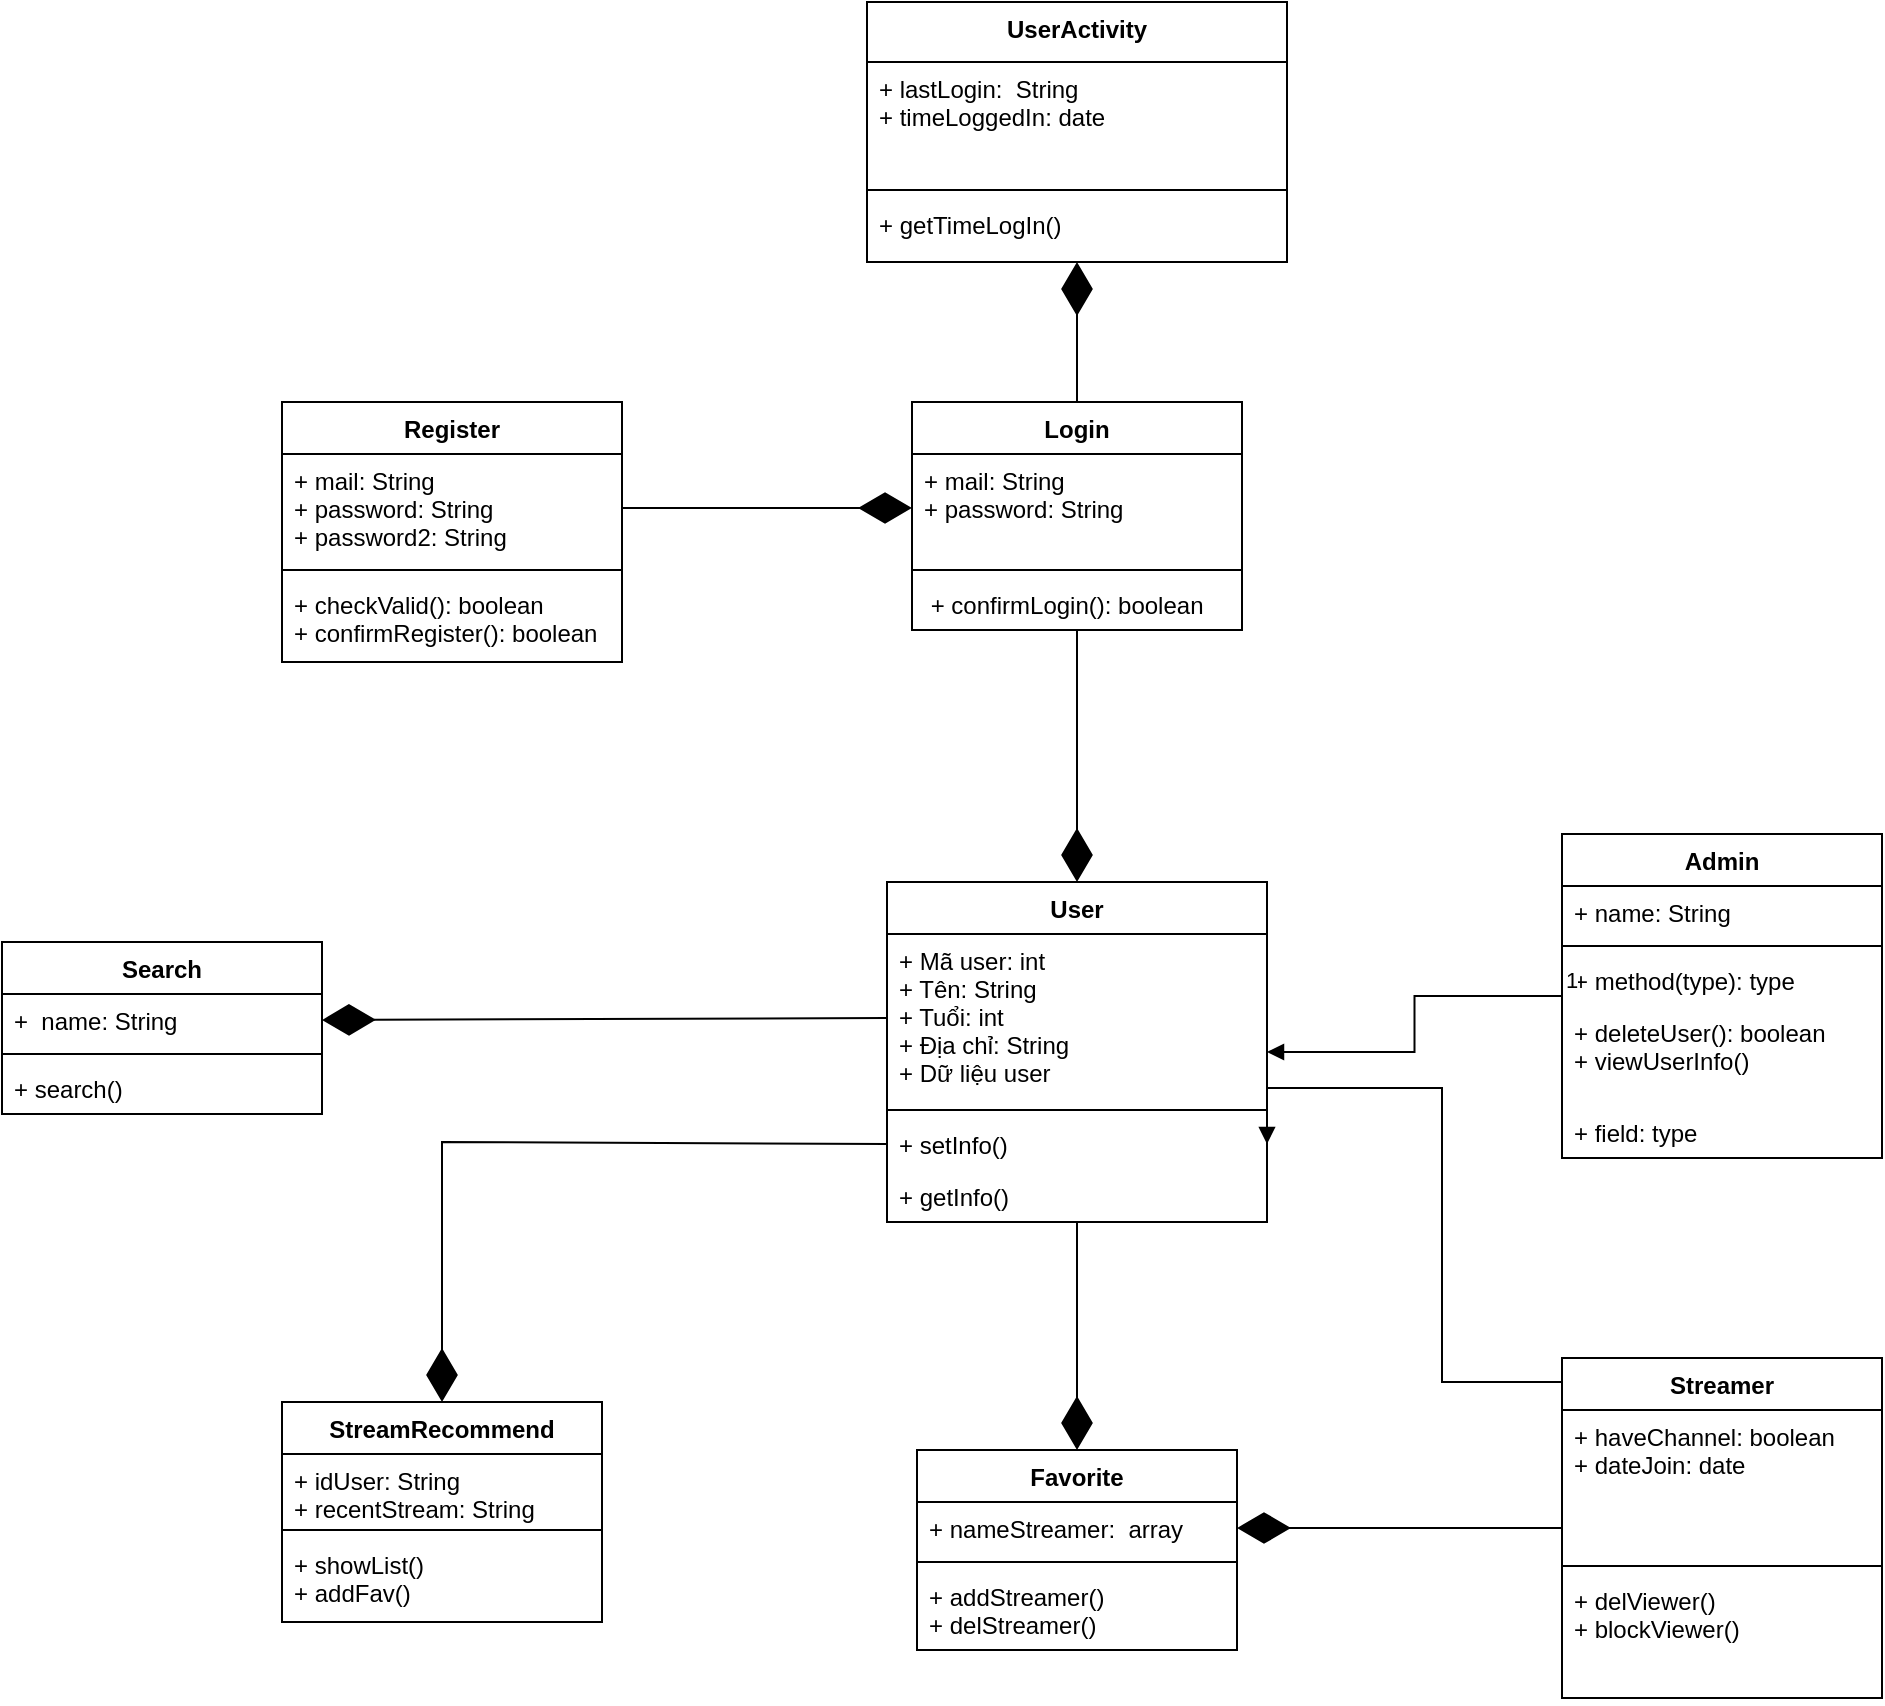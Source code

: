 <mxfile version="15.9.6" type="github">
  <diagram id="y62suZVVZg3qYujZOhGQ" name="Page-1">
    <mxGraphModel dx="1651" dy="779" grid="1" gridSize="10" guides="1" tooltips="1" connect="1" arrows="1" fold="1" page="1" pageScale="1" pageWidth="827" pageHeight="1169" math="0" shadow="0">
      <root>
        <mxCell id="0" />
        <mxCell id="1" parent="0" />
        <mxCell id="t6TdR9_frLN8_C7O2M3x-8" value="User" style="swimlane;fontStyle=1;align=center;verticalAlign=top;childLayout=stackLayout;horizontal=1;startSize=26;horizontalStack=0;resizeParent=1;resizeParentMax=0;resizeLast=0;collapsible=1;marginBottom=0;" parent="1" vertex="1">
          <mxGeometry x="572.5" y="570" width="190" height="170" as="geometry" />
        </mxCell>
        <mxCell id="t6TdR9_frLN8_C7O2M3x-9" value="+ Mã user: int&#xa;+ Tên: String&#xa;+ Tuổi: int&#xa;+ Địa chỉ: String&#xa;+ Dữ liệu user&#xa;" style="text;strokeColor=none;fillColor=none;align=left;verticalAlign=top;spacingLeft=4;spacingRight=4;overflow=hidden;rotatable=0;points=[[0,0.5],[1,0.5]];portConstraint=eastwest;" parent="t6TdR9_frLN8_C7O2M3x-8" vertex="1">
          <mxGeometry y="26" width="190" height="84" as="geometry" />
        </mxCell>
        <mxCell id="t6TdR9_frLN8_C7O2M3x-10" value="" style="line;strokeWidth=1;fillColor=none;align=left;verticalAlign=middle;spacingTop=-1;spacingLeft=3;spacingRight=3;rotatable=0;labelPosition=right;points=[];portConstraint=eastwest;" parent="t6TdR9_frLN8_C7O2M3x-8" vertex="1">
          <mxGeometry y="110" width="190" height="8" as="geometry" />
        </mxCell>
        <mxCell id="t6TdR9_frLN8_C7O2M3x-11" value="+ setInfo()" style="text;strokeColor=none;fillColor=none;align=left;verticalAlign=top;spacingLeft=4;spacingRight=4;overflow=hidden;rotatable=0;points=[[0,0.5],[1,0.5]];portConstraint=eastwest;" parent="t6TdR9_frLN8_C7O2M3x-8" vertex="1">
          <mxGeometry y="118" width="190" height="26" as="geometry" />
        </mxCell>
        <mxCell id="t6TdR9_frLN8_C7O2M3x-12" value="+ getInfo()" style="text;strokeColor=none;fillColor=none;align=left;verticalAlign=top;spacingLeft=4;spacingRight=4;overflow=hidden;rotatable=0;points=[[0,0.5],[1,0.5]];portConstraint=eastwest;" parent="t6TdR9_frLN8_C7O2M3x-8" vertex="1">
          <mxGeometry y="144" width="190" height="26" as="geometry" />
        </mxCell>
        <mxCell id="t6TdR9_frLN8_C7O2M3x-15" value="Login" style="swimlane;fontStyle=1;align=center;verticalAlign=top;childLayout=stackLayout;horizontal=1;startSize=26;horizontalStack=0;resizeParent=1;resizeParentMax=0;resizeLast=0;collapsible=1;marginBottom=0;" parent="1" vertex="1">
          <mxGeometry x="585" y="330" width="165" height="114" as="geometry" />
        </mxCell>
        <mxCell id="t6TdR9_frLN8_C7O2M3x-16" value="+ mail: String&#xa;+ password: String" style="text;strokeColor=none;fillColor=none;align=left;verticalAlign=top;spacingLeft=4;spacingRight=4;overflow=hidden;rotatable=0;points=[[0,0.5],[1,0.5]];portConstraint=eastwest;" parent="t6TdR9_frLN8_C7O2M3x-15" vertex="1">
          <mxGeometry y="26" width="165" height="54" as="geometry" />
        </mxCell>
        <mxCell id="t6TdR9_frLN8_C7O2M3x-17" value="" style="line;strokeWidth=1;fillColor=none;align=left;verticalAlign=middle;spacingTop=-1;spacingLeft=3;spacingRight=3;rotatable=0;labelPosition=right;points=[];portConstraint=eastwest;" parent="t6TdR9_frLN8_C7O2M3x-15" vertex="1">
          <mxGeometry y="80" width="165" height="8" as="geometry" />
        </mxCell>
        <mxCell id="t6TdR9_frLN8_C7O2M3x-18" value=" + confirmLogin(): boolean" style="text;strokeColor=none;fillColor=none;align=left;verticalAlign=top;spacingLeft=4;spacingRight=4;overflow=hidden;rotatable=0;points=[[0,0.5],[1,0.5]];portConstraint=eastwest;" parent="t6TdR9_frLN8_C7O2M3x-15" vertex="1">
          <mxGeometry y="88" width="165" height="26" as="geometry" />
        </mxCell>
        <mxCell id="t6TdR9_frLN8_C7O2M3x-19" value="Register" style="swimlane;fontStyle=1;align=center;verticalAlign=top;childLayout=stackLayout;horizontal=1;startSize=26;horizontalStack=0;resizeParent=1;resizeParentMax=0;resizeLast=0;collapsible=1;marginBottom=0;" parent="1" vertex="1">
          <mxGeometry x="270" y="330" width="170" height="130" as="geometry" />
        </mxCell>
        <mxCell id="t6TdR9_frLN8_C7O2M3x-20" value="+ mail: String&#xa;+ password: String&#xa;+ password2: String" style="text;strokeColor=none;fillColor=none;align=left;verticalAlign=top;spacingLeft=4;spacingRight=4;overflow=hidden;rotatable=0;points=[[0,0.5],[1,0.5]];portConstraint=eastwest;" parent="t6TdR9_frLN8_C7O2M3x-19" vertex="1">
          <mxGeometry y="26" width="170" height="54" as="geometry" />
        </mxCell>
        <mxCell id="t6TdR9_frLN8_C7O2M3x-21" value="" style="line;strokeWidth=1;fillColor=none;align=left;verticalAlign=middle;spacingTop=-1;spacingLeft=3;spacingRight=3;rotatable=0;labelPosition=right;points=[];portConstraint=eastwest;" parent="t6TdR9_frLN8_C7O2M3x-19" vertex="1">
          <mxGeometry y="80" width="170" height="8" as="geometry" />
        </mxCell>
        <mxCell id="t6TdR9_frLN8_C7O2M3x-22" value="+ checkValid(): boolean&#xa;+ confirmRegister(): boolean" style="text;strokeColor=none;fillColor=none;align=left;verticalAlign=top;spacingLeft=4;spacingRight=4;overflow=hidden;rotatable=0;points=[[0,0.5],[1,0.5]];portConstraint=eastwest;" parent="t6TdR9_frLN8_C7O2M3x-19" vertex="1">
          <mxGeometry y="88" width="170" height="42" as="geometry" />
        </mxCell>
        <mxCell id="t6TdR9_frLN8_C7O2M3x-28" value="UserActivity" style="swimlane;fontStyle=1;align=center;verticalAlign=top;childLayout=stackLayout;horizontal=1;startSize=30;horizontalStack=0;resizeParent=1;resizeParentMax=0;resizeLast=0;collapsible=1;marginBottom=0;" parent="1" vertex="1">
          <mxGeometry x="562.5" y="130" width="210" height="130" as="geometry" />
        </mxCell>
        <mxCell id="t6TdR9_frLN8_C7O2M3x-29" value="+ lastLogin:  String&#xa;+ timeLoggedIn: date" style="text;strokeColor=none;fillColor=none;align=left;verticalAlign=top;spacingLeft=4;spacingRight=4;overflow=hidden;rotatable=0;points=[[0,0.5],[1,0.5]];portConstraint=eastwest;" parent="t6TdR9_frLN8_C7O2M3x-28" vertex="1">
          <mxGeometry y="30" width="210" height="60" as="geometry" />
        </mxCell>
        <mxCell id="t6TdR9_frLN8_C7O2M3x-30" value="" style="line;strokeWidth=1;fillColor=none;align=left;verticalAlign=middle;spacingTop=-1;spacingLeft=3;spacingRight=3;rotatable=0;labelPosition=right;points=[];portConstraint=eastwest;" parent="t6TdR9_frLN8_C7O2M3x-28" vertex="1">
          <mxGeometry y="90" width="210" height="8" as="geometry" />
        </mxCell>
        <mxCell id="t6TdR9_frLN8_C7O2M3x-31" value="+ getTimeLogIn()" style="text;strokeColor=none;fillColor=none;align=left;verticalAlign=top;spacingLeft=4;spacingRight=4;overflow=hidden;rotatable=0;points=[[0,0.5],[1,0.5]];portConstraint=eastwest;" parent="t6TdR9_frLN8_C7O2M3x-28" vertex="1">
          <mxGeometry y="98" width="210" height="32" as="geometry" />
        </mxCell>
        <mxCell id="t6TdR9_frLN8_C7O2M3x-32" value="Admin" style="swimlane;fontStyle=1;align=center;verticalAlign=top;childLayout=stackLayout;horizontal=1;startSize=26;horizontalStack=0;resizeParent=1;resizeParentMax=0;resizeLast=0;collapsible=1;marginBottom=0;" parent="1" vertex="1">
          <mxGeometry x="910" y="546" width="160" height="162" as="geometry" />
        </mxCell>
        <mxCell id="t6TdR9_frLN8_C7O2M3x-33" value="+ name: String" style="text;strokeColor=none;fillColor=none;align=left;verticalAlign=top;spacingLeft=4;spacingRight=4;overflow=hidden;rotatable=0;points=[[0,0.5],[1,0.5]];portConstraint=eastwest;" parent="t6TdR9_frLN8_C7O2M3x-32" vertex="1">
          <mxGeometry y="26" width="160" height="26" as="geometry" />
        </mxCell>
        <mxCell id="t6TdR9_frLN8_C7O2M3x-34" value="" style="line;strokeWidth=1;fillColor=none;align=left;verticalAlign=middle;spacingTop=-1;spacingLeft=3;spacingRight=3;rotatable=0;labelPosition=right;points=[];portConstraint=eastwest;" parent="t6TdR9_frLN8_C7O2M3x-32" vertex="1">
          <mxGeometry y="52" width="160" height="8" as="geometry" />
        </mxCell>
        <mxCell id="acrNoJfUAOrdeSP8teba-8" value="+ method(type): type" style="text;strokeColor=none;fillColor=none;align=left;verticalAlign=top;spacingLeft=4;spacingRight=4;overflow=hidden;rotatable=0;points=[[0,0.5],[1,0.5]];portConstraint=eastwest;fontFamily=Helvetica;fontSize=12;fontColor=default;startSize=26;" parent="t6TdR9_frLN8_C7O2M3x-32" vertex="1">
          <mxGeometry y="60" width="160" height="26" as="geometry" />
        </mxCell>
        <mxCell id="t6TdR9_frLN8_C7O2M3x-35" value="+ deleteUser(): boolean&#xa;+ viewUserInfo()" style="text;strokeColor=none;fillColor=none;align=left;verticalAlign=top;spacingLeft=4;spacingRight=4;overflow=hidden;rotatable=0;points=[[0,0.5],[1,0.5]];portConstraint=eastwest;" parent="t6TdR9_frLN8_C7O2M3x-32" vertex="1">
          <mxGeometry y="86" width="160" height="50" as="geometry" />
        </mxCell>
        <mxCell id="acrNoJfUAOrdeSP8teba-6" value="+ field: type" style="text;strokeColor=none;fillColor=none;align=left;verticalAlign=top;spacingLeft=4;spacingRight=4;overflow=hidden;rotatable=0;points=[[0,0.5],[1,0.5]];portConstraint=eastwest;fontFamily=Helvetica;fontSize=12;fontColor=default;startSize=26;" parent="t6TdR9_frLN8_C7O2M3x-32" vertex="1">
          <mxGeometry y="136" width="160" height="26" as="geometry" />
        </mxCell>
        <mxCell id="t6TdR9_frLN8_C7O2M3x-42" value="Streamer" style="swimlane;fontStyle=1;align=center;verticalAlign=top;childLayout=stackLayout;horizontal=1;startSize=26;horizontalStack=0;resizeParent=1;resizeParentMax=0;resizeLast=0;collapsible=1;marginBottom=0;fontFamily=Helvetica;fontSize=12;fontColor=default;strokeColor=default;fillColor=default;" parent="1" vertex="1">
          <mxGeometry x="910" y="808" width="160" height="170" as="geometry" />
        </mxCell>
        <mxCell id="t6TdR9_frLN8_C7O2M3x-43" value="+ haveChannel: boolean&#xa;+ dateJoin: date" style="text;strokeColor=none;fillColor=none;align=left;verticalAlign=top;spacingLeft=4;spacingRight=4;overflow=hidden;rotatable=0;points=[[0,0.5],[1,0.5]];portConstraint=eastwest;fontFamily=Helvetica;fontSize=12;fontColor=default;startSize=26;" parent="t6TdR9_frLN8_C7O2M3x-42" vertex="1">
          <mxGeometry y="26" width="160" height="74" as="geometry" />
        </mxCell>
        <mxCell id="t6TdR9_frLN8_C7O2M3x-44" value="" style="line;strokeWidth=1;fillColor=none;align=left;verticalAlign=middle;spacingTop=-1;spacingLeft=3;spacingRight=3;rotatable=0;labelPosition=right;points=[];portConstraint=eastwest;fontFamily=Helvetica;fontSize=12;fontColor=default;startSize=26;" parent="t6TdR9_frLN8_C7O2M3x-42" vertex="1">
          <mxGeometry y="100" width="160" height="8" as="geometry" />
        </mxCell>
        <mxCell id="t6TdR9_frLN8_C7O2M3x-45" value="+ delViewer()&#xa;+ blockViewer()&#xa;" style="text;strokeColor=none;fillColor=none;align=left;verticalAlign=top;spacingLeft=4;spacingRight=4;overflow=hidden;rotatable=0;points=[[0,0.5],[1,0.5]];portConstraint=eastwest;fontFamily=Helvetica;fontSize=12;fontColor=default;startSize=26;" parent="t6TdR9_frLN8_C7O2M3x-42" vertex="1">
          <mxGeometry y="108" width="160" height="62" as="geometry" />
        </mxCell>
        <mxCell id="acrNoJfUAOrdeSP8teba-1" value="Search" style="swimlane;fontStyle=1;align=center;verticalAlign=top;childLayout=stackLayout;horizontal=1;startSize=26;horizontalStack=0;resizeParent=1;resizeParentMax=0;resizeLast=0;collapsible=1;marginBottom=0;fontFamily=Helvetica;fontSize=12;fontColor=default;strokeColor=default;fillColor=default;" parent="1" vertex="1">
          <mxGeometry x="130" y="600" width="160" height="86" as="geometry" />
        </mxCell>
        <mxCell id="acrNoJfUAOrdeSP8teba-2" value="+  name: String" style="text;strokeColor=none;fillColor=none;align=left;verticalAlign=top;spacingLeft=4;spacingRight=4;overflow=hidden;rotatable=0;points=[[0,0.5],[1,0.5]];portConstraint=eastwest;fontFamily=Helvetica;fontSize=12;fontColor=default;startSize=26;" parent="acrNoJfUAOrdeSP8teba-1" vertex="1">
          <mxGeometry y="26" width="160" height="26" as="geometry" />
        </mxCell>
        <mxCell id="acrNoJfUAOrdeSP8teba-3" value="" style="line;strokeWidth=1;fillColor=none;align=left;verticalAlign=middle;spacingTop=-1;spacingLeft=3;spacingRight=3;rotatable=0;labelPosition=right;points=[];portConstraint=eastwest;fontFamily=Helvetica;fontSize=12;fontColor=default;startSize=26;" parent="acrNoJfUAOrdeSP8teba-1" vertex="1">
          <mxGeometry y="52" width="160" height="8" as="geometry" />
        </mxCell>
        <mxCell id="acrNoJfUAOrdeSP8teba-4" value="+ search()" style="text;strokeColor=none;fillColor=none;align=left;verticalAlign=top;spacingLeft=4;spacingRight=4;overflow=hidden;rotatable=0;points=[[0,0.5],[1,0.5]];portConstraint=eastwest;fontFamily=Helvetica;fontSize=12;fontColor=default;startSize=26;" parent="acrNoJfUAOrdeSP8teba-1" vertex="1">
          <mxGeometry y="60" width="160" height="26" as="geometry" />
        </mxCell>
        <mxCell id="acrNoJfUAOrdeSP8teba-9" value="StreamRecommend" style="swimlane;fontStyle=1;align=center;verticalAlign=top;childLayout=stackLayout;horizontal=1;startSize=26;horizontalStack=0;resizeParent=1;resizeParentMax=0;resizeLast=0;collapsible=1;marginBottom=0;fontFamily=Helvetica;fontSize=12;fontColor=default;strokeColor=default;fillColor=default;" parent="1" vertex="1">
          <mxGeometry x="270" y="830" width="160" height="110" as="geometry" />
        </mxCell>
        <mxCell id="acrNoJfUAOrdeSP8teba-10" value="+ idUser: String&#xa;+ recentStream: String" style="text;strokeColor=none;fillColor=none;align=left;verticalAlign=top;spacingLeft=4;spacingRight=4;overflow=hidden;rotatable=0;points=[[0,0.5],[1,0.5]];portConstraint=eastwest;fontFamily=Helvetica;fontSize=12;fontColor=default;startSize=26;" parent="acrNoJfUAOrdeSP8teba-9" vertex="1">
          <mxGeometry y="26" width="160" height="34" as="geometry" />
        </mxCell>
        <mxCell id="acrNoJfUAOrdeSP8teba-11" value="" style="line;strokeWidth=1;fillColor=none;align=left;verticalAlign=middle;spacingTop=-1;spacingLeft=3;spacingRight=3;rotatable=0;labelPosition=right;points=[];portConstraint=eastwest;fontFamily=Helvetica;fontSize=12;fontColor=default;startSize=26;" parent="acrNoJfUAOrdeSP8teba-9" vertex="1">
          <mxGeometry y="60" width="160" height="8" as="geometry" />
        </mxCell>
        <mxCell id="acrNoJfUAOrdeSP8teba-12" value="+ showList()&#xa;+ addFav()" style="text;strokeColor=none;fillColor=none;align=left;verticalAlign=top;spacingLeft=4;spacingRight=4;overflow=hidden;rotatable=0;points=[[0,0.5],[1,0.5]];portConstraint=eastwest;fontFamily=Helvetica;fontSize=12;fontColor=default;startSize=26;" parent="acrNoJfUAOrdeSP8teba-9" vertex="1">
          <mxGeometry y="68" width="160" height="42" as="geometry" />
        </mxCell>
        <mxCell id="acrNoJfUAOrdeSP8teba-13" value="Favorite" style="swimlane;fontStyle=1;align=center;verticalAlign=top;childLayout=stackLayout;horizontal=1;startSize=26;horizontalStack=0;resizeParent=1;resizeParentMax=0;resizeLast=0;collapsible=1;marginBottom=0;fontFamily=Helvetica;fontSize=12;fontColor=default;strokeColor=default;fillColor=default;" parent="1" vertex="1">
          <mxGeometry x="587.5" y="854" width="160" height="100" as="geometry" />
        </mxCell>
        <mxCell id="acrNoJfUAOrdeSP8teba-14" value="+ nameStreamer:  array" style="text;strokeColor=none;fillColor=none;align=left;verticalAlign=top;spacingLeft=4;spacingRight=4;overflow=hidden;rotatable=0;points=[[0,0.5],[1,0.5]];portConstraint=eastwest;fontFamily=Helvetica;fontSize=12;fontColor=default;startSize=26;" parent="acrNoJfUAOrdeSP8teba-13" vertex="1">
          <mxGeometry y="26" width="160" height="26" as="geometry" />
        </mxCell>
        <mxCell id="acrNoJfUAOrdeSP8teba-15" value="" style="line;strokeWidth=1;fillColor=none;align=left;verticalAlign=middle;spacingTop=-1;spacingLeft=3;spacingRight=3;rotatable=0;labelPosition=right;points=[];portConstraint=eastwest;fontFamily=Helvetica;fontSize=12;fontColor=default;startSize=26;" parent="acrNoJfUAOrdeSP8teba-13" vertex="1">
          <mxGeometry y="52" width="160" height="8" as="geometry" />
        </mxCell>
        <mxCell id="acrNoJfUAOrdeSP8teba-16" value="+ addStreamer()&#xa;+ delStreamer()" style="text;strokeColor=none;fillColor=none;align=left;verticalAlign=top;spacingLeft=4;spacingRight=4;overflow=hidden;rotatable=0;points=[[0,0.5],[1,0.5]];portConstraint=eastwest;fontFamily=Helvetica;fontSize=12;fontColor=default;startSize=26;" parent="acrNoJfUAOrdeSP8teba-13" vertex="1">
          <mxGeometry y="60" width="160" height="40" as="geometry" />
        </mxCell>
        <mxCell id="s0g4QlReqzgfa-PN_wvU-3" value="" style="endArrow=diamondThin;endFill=1;endSize=24;html=1;rounded=0;entryX=0;entryY=0.5;entryDx=0;entryDy=0;exitX=1;exitY=0.5;exitDx=0;exitDy=0;" edge="1" parent="1" source="t6TdR9_frLN8_C7O2M3x-20" target="t6TdR9_frLN8_C7O2M3x-16">
          <mxGeometry width="160" relative="1" as="geometry">
            <mxPoint x="320" y="585" as="sourcePoint" />
            <mxPoint x="480" y="585" as="targetPoint" />
          </mxGeometry>
        </mxCell>
        <mxCell id="s0g4QlReqzgfa-PN_wvU-4" value="" style="endArrow=diamondThin;endFill=1;endSize=24;html=1;rounded=0;entryX=1;entryY=0.5;entryDx=0;entryDy=0;" edge="1" parent="1" source="t6TdR9_frLN8_C7O2M3x-42" target="acrNoJfUAOrdeSP8teba-14">
          <mxGeometry width="160" relative="1" as="geometry">
            <mxPoint x="90" y="720" as="sourcePoint" />
            <mxPoint x="250" y="720" as="targetPoint" />
          </mxGeometry>
        </mxCell>
        <mxCell id="s0g4QlReqzgfa-PN_wvU-5" value="" style="endArrow=diamondThin;endFill=1;endSize=24;html=1;rounded=0;exitX=0;exitY=0.5;exitDx=0;exitDy=0;entryX=0.5;entryY=0;entryDx=0;entryDy=0;" edge="1" parent="1" source="t6TdR9_frLN8_C7O2M3x-11" target="acrNoJfUAOrdeSP8teba-9">
          <mxGeometry width="160" relative="1" as="geometry">
            <mxPoint x="160" y="560.0" as="sourcePoint" />
            <mxPoint x="780" y="420" as="targetPoint" />
            <Array as="points">
              <mxPoint x="350" y="700" />
            </Array>
          </mxGeometry>
        </mxCell>
        <mxCell id="s0g4QlReqzgfa-PN_wvU-6" value="" style="endArrow=diamondThin;endFill=1;endSize=24;html=1;rounded=0;entryX=0.5;entryY=0;entryDx=0;entryDy=0;" edge="1" parent="1" source="t6TdR9_frLN8_C7O2M3x-18" target="t6TdR9_frLN8_C7O2M3x-8">
          <mxGeometry width="160" relative="1" as="geometry">
            <mxPoint x="160" y="560.0" as="sourcePoint" />
            <mxPoint x="320" y="560.0" as="targetPoint" />
          </mxGeometry>
        </mxCell>
        <mxCell id="s0g4QlReqzgfa-PN_wvU-7" value="" style="endArrow=diamondThin;endFill=1;endSize=24;html=1;rounded=0;exitX=0.5;exitY=0;exitDx=0;exitDy=0;" edge="1" parent="1" source="t6TdR9_frLN8_C7O2M3x-15" target="t6TdR9_frLN8_C7O2M3x-31">
          <mxGeometry width="160" relative="1" as="geometry">
            <mxPoint x="160" y="560.0" as="sourcePoint" />
            <mxPoint x="320" y="560.0" as="targetPoint" />
          </mxGeometry>
        </mxCell>
        <mxCell id="s0g4QlReqzgfa-PN_wvU-8" value="" style="endArrow=diamondThin;endFill=1;endSize=24;html=1;rounded=0;entryX=1;entryY=0.5;entryDx=0;entryDy=0;exitX=0;exitY=0.5;exitDx=0;exitDy=0;" edge="1" parent="1" source="t6TdR9_frLN8_C7O2M3x-9" target="acrNoJfUAOrdeSP8teba-2">
          <mxGeometry width="160" relative="1" as="geometry">
            <mxPoint x="160" y="560.0" as="sourcePoint" />
            <mxPoint x="320" y="560.0" as="targetPoint" />
          </mxGeometry>
        </mxCell>
        <mxCell id="s0g4QlReqzgfa-PN_wvU-9" value="" style="endArrow=diamondThin;endFill=1;endSize=24;html=1;rounded=0;entryX=0.5;entryY=0;entryDx=0;entryDy=0;" edge="1" parent="1" source="t6TdR9_frLN8_C7O2M3x-12" target="acrNoJfUAOrdeSP8teba-13">
          <mxGeometry width="160" relative="1" as="geometry">
            <mxPoint x="180" y="770.0" as="sourcePoint" />
            <mxPoint x="340" y="770.0" as="targetPoint" />
          </mxGeometry>
        </mxCell>
        <mxCell id="s0g4QlReqzgfa-PN_wvU-23" value="" style="endArrow=block;endFill=1;html=1;edgeStyle=orthogonalEdgeStyle;align=left;verticalAlign=top;rounded=0;" edge="1" parent="1" source="t6TdR9_frLN8_C7O2M3x-32" target="t6TdR9_frLN8_C7O2M3x-8">
          <mxGeometry x="-1" relative="1" as="geometry">
            <mxPoint x="1140" y="640.41" as="sourcePoint" />
            <mxPoint x="1300" y="640.41" as="targetPoint" />
          </mxGeometry>
        </mxCell>
        <mxCell id="s0g4QlReqzgfa-PN_wvU-24" value="1" style="edgeLabel;resizable=0;html=1;align=left;verticalAlign=bottom;" connectable="0" vertex="1" parent="s0g4QlReqzgfa-PN_wvU-23">
          <mxGeometry x="-1" relative="1" as="geometry" />
        </mxCell>
        <mxCell id="s0g4QlReqzgfa-PN_wvU-27" value="" style="endArrow=block;endFill=1;html=1;edgeStyle=orthogonalEdgeStyle;align=left;verticalAlign=top;rounded=0;entryX=1;entryY=0.5;entryDx=0;entryDy=0;exitX=0;exitY=0.117;exitDx=0;exitDy=0;exitPerimeter=0;" edge="1" parent="1" source="t6TdR9_frLN8_C7O2M3x-42" target="t6TdR9_frLN8_C7O2M3x-11">
          <mxGeometry x="-1" relative="1" as="geometry">
            <mxPoint x="900" y="810" as="sourcePoint" />
            <mxPoint x="300" y="840.0" as="targetPoint" />
            <Array as="points">
              <mxPoint x="910" y="820" />
              <mxPoint x="850" y="820" />
              <mxPoint x="850" y="673" />
              <mxPoint x="763" y="673" />
            </Array>
          </mxGeometry>
        </mxCell>
      </root>
    </mxGraphModel>
  </diagram>
</mxfile>
